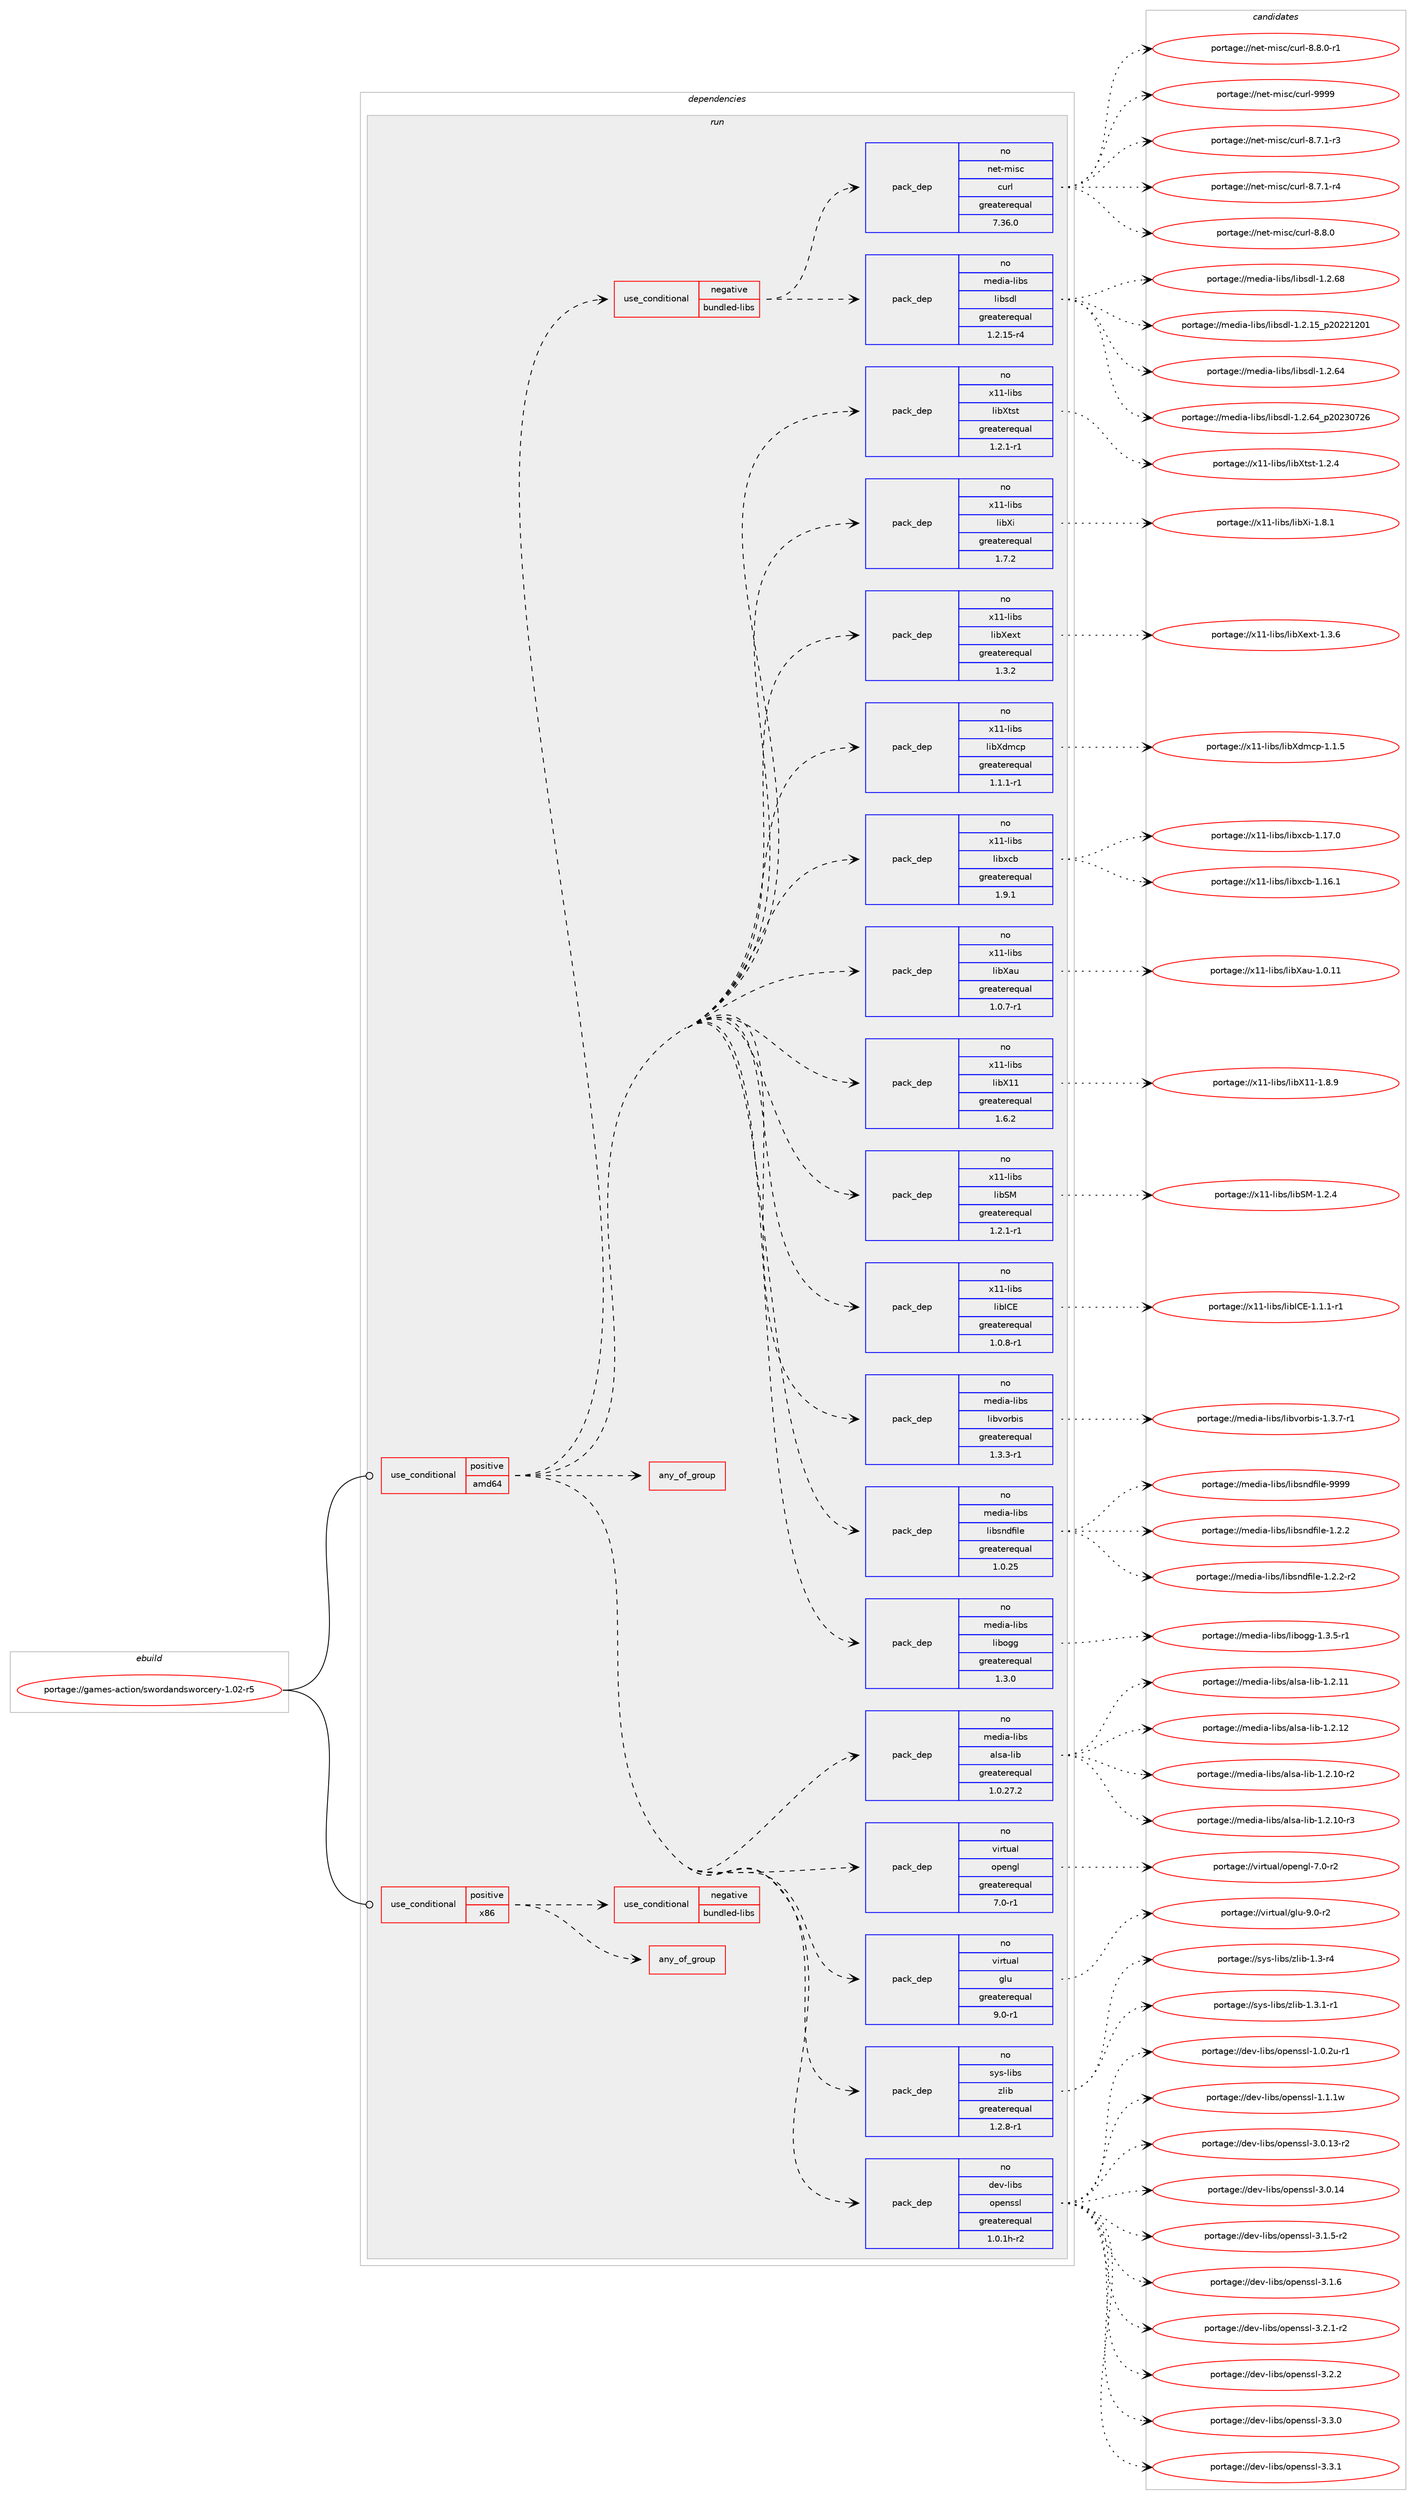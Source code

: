 digraph prolog {

# *************
# Graph options
# *************

newrank=true;
concentrate=true;
compound=true;
graph [rankdir=LR,fontname=Helvetica,fontsize=10,ranksep=1.5];#, ranksep=2.5, nodesep=0.2];
edge  [arrowhead=vee];
node  [fontname=Helvetica,fontsize=10];

# **********
# The ebuild
# **********

subgraph cluster_leftcol {
color=gray;
rank=same;
label=<<i>ebuild</i>>;
id [label="portage://games-action/swordandsworcery-1.02-r5", color=red, width=4, href="../games-action/swordandsworcery-1.02-r5.svg"];
}

# ****************
# The dependencies
# ****************

subgraph cluster_midcol {
color=gray;
label=<<i>dependencies</i>>;
subgraph cluster_compile {
fillcolor="#eeeeee";
style=filled;
label=<<i>compile</i>>;
}
subgraph cluster_compileandrun {
fillcolor="#eeeeee";
style=filled;
label=<<i>compile and run</i>>;
}
subgraph cluster_run {
fillcolor="#eeeeee";
style=filled;
label=<<i>run</i>>;
subgraph cond61418 {
dependency114128 [label=<<TABLE BORDER="0" CELLBORDER="1" CELLSPACING="0" CELLPADDING="4"><TR><TD ROWSPAN="3" CELLPADDING="10">use_conditional</TD></TR><TR><TD>positive</TD></TR><TR><TD>amd64</TD></TR></TABLE>>, shape=none, color=red];
subgraph pack51252 {
dependency114129 [label=<<TABLE BORDER="0" CELLBORDER="1" CELLSPACING="0" CELLPADDING="4" WIDTH="220"><TR><TD ROWSPAN="6" CELLPADDING="30">pack_dep</TD></TR><TR><TD WIDTH="110">no</TD></TR><TR><TD>dev-libs</TD></TR><TR><TD>openssl</TD></TR><TR><TD>greaterequal</TD></TR><TR><TD>1.0.1h-r2</TD></TR></TABLE>>, shape=none, color=blue];
}
dependency114128:e -> dependency114129:w [weight=20,style="dashed",arrowhead="vee"];
subgraph pack51253 {
dependency114130 [label=<<TABLE BORDER="0" CELLBORDER="1" CELLSPACING="0" CELLPADDING="4" WIDTH="220"><TR><TD ROWSPAN="6" CELLPADDING="30">pack_dep</TD></TR><TR><TD WIDTH="110">no</TD></TR><TR><TD>sys-libs</TD></TR><TR><TD>zlib</TD></TR><TR><TD>greaterequal</TD></TR><TR><TD>1.2.8-r1</TD></TR></TABLE>>, shape=none, color=blue];
}
dependency114128:e -> dependency114130:w [weight=20,style="dashed",arrowhead="vee"];
subgraph pack51254 {
dependency114131 [label=<<TABLE BORDER="0" CELLBORDER="1" CELLSPACING="0" CELLPADDING="4" WIDTH="220"><TR><TD ROWSPAN="6" CELLPADDING="30">pack_dep</TD></TR><TR><TD WIDTH="110">no</TD></TR><TR><TD>virtual</TD></TR><TR><TD>glu</TD></TR><TR><TD>greaterequal</TD></TR><TR><TD>9.0-r1</TD></TR></TABLE>>, shape=none, color=blue];
}
dependency114128:e -> dependency114131:w [weight=20,style="dashed",arrowhead="vee"];
subgraph pack51255 {
dependency114132 [label=<<TABLE BORDER="0" CELLBORDER="1" CELLSPACING="0" CELLPADDING="4" WIDTH="220"><TR><TD ROWSPAN="6" CELLPADDING="30">pack_dep</TD></TR><TR><TD WIDTH="110">no</TD></TR><TR><TD>virtual</TD></TR><TR><TD>opengl</TD></TR><TR><TD>greaterequal</TD></TR><TR><TD>7.0-r1</TD></TR></TABLE>>, shape=none, color=blue];
}
dependency114128:e -> dependency114132:w [weight=20,style="dashed",arrowhead="vee"];
subgraph pack51256 {
dependency114133 [label=<<TABLE BORDER="0" CELLBORDER="1" CELLSPACING="0" CELLPADDING="4" WIDTH="220"><TR><TD ROWSPAN="6" CELLPADDING="30">pack_dep</TD></TR><TR><TD WIDTH="110">no</TD></TR><TR><TD>media-libs</TD></TR><TR><TD>alsa-lib</TD></TR><TR><TD>greaterequal</TD></TR><TR><TD>1.0.27.2</TD></TR></TABLE>>, shape=none, color=blue];
}
dependency114128:e -> dependency114133:w [weight=20,style="dashed",arrowhead="vee"];
subgraph any1306 {
dependency114134 [label=<<TABLE BORDER="0" CELLBORDER="1" CELLSPACING="0" CELLPADDING="4"><TR><TD CELLPADDING="10">any_of_group</TD></TR></TABLE>>, shape=none, color=red];# *** BEGIN UNKNOWN DEPENDENCY TYPE (TODO) ***
# dependency114134 -> package_dependency(portage://games-action/swordandsworcery-1.02-r5,run,no,media-libs,flac,none,[,,],[slot(0),subslot(0)],[use(enable(abi_x86_32),negative)])
# *** END UNKNOWN DEPENDENCY TYPE (TODO) ***

# *** BEGIN UNKNOWN DEPENDENCY TYPE (TODO) ***
# dependency114134 -> package_dependency(portage://games-action/swordandsworcery-1.02-r5,run,no,media-libs,flac-compat,none,[,,],[slot(8.3.0)],[use(enable(abi_x86_32),negative)])
# *** END UNKNOWN DEPENDENCY TYPE (TODO) ***

}
dependency114128:e -> dependency114134:w [weight=20,style="dashed",arrowhead="vee"];
subgraph pack51257 {
dependency114135 [label=<<TABLE BORDER="0" CELLBORDER="1" CELLSPACING="0" CELLPADDING="4" WIDTH="220"><TR><TD ROWSPAN="6" CELLPADDING="30">pack_dep</TD></TR><TR><TD WIDTH="110">no</TD></TR><TR><TD>media-libs</TD></TR><TR><TD>libogg</TD></TR><TR><TD>greaterequal</TD></TR><TR><TD>1.3.0</TD></TR></TABLE>>, shape=none, color=blue];
}
dependency114128:e -> dependency114135:w [weight=20,style="dashed",arrowhead="vee"];
# *** BEGIN UNKNOWN DEPENDENCY TYPE (TODO) ***
# dependency114128 -> package_dependency(portage://games-action/swordandsworcery-1.02-r5,run,no,media-libs,libpulse,none,[,,],[],[use(enable(abi_x86_32),negative)])
# *** END UNKNOWN DEPENDENCY TYPE (TODO) ***

subgraph pack51258 {
dependency114136 [label=<<TABLE BORDER="0" CELLBORDER="1" CELLSPACING="0" CELLPADDING="4" WIDTH="220"><TR><TD ROWSPAN="6" CELLPADDING="30">pack_dep</TD></TR><TR><TD WIDTH="110">no</TD></TR><TR><TD>media-libs</TD></TR><TR><TD>libsndfile</TD></TR><TR><TD>greaterequal</TD></TR><TR><TD>1.0.25</TD></TR></TABLE>>, shape=none, color=blue];
}
dependency114128:e -> dependency114136:w [weight=20,style="dashed",arrowhead="vee"];
subgraph pack51259 {
dependency114137 [label=<<TABLE BORDER="0" CELLBORDER="1" CELLSPACING="0" CELLPADDING="4" WIDTH="220"><TR><TD ROWSPAN="6" CELLPADDING="30">pack_dep</TD></TR><TR><TD WIDTH="110">no</TD></TR><TR><TD>media-libs</TD></TR><TR><TD>libvorbis</TD></TR><TR><TD>greaterequal</TD></TR><TR><TD>1.3.3-r1</TD></TR></TABLE>>, shape=none, color=blue];
}
dependency114128:e -> dependency114137:w [weight=20,style="dashed",arrowhead="vee"];
subgraph pack51260 {
dependency114138 [label=<<TABLE BORDER="0" CELLBORDER="1" CELLSPACING="0" CELLPADDING="4" WIDTH="220"><TR><TD ROWSPAN="6" CELLPADDING="30">pack_dep</TD></TR><TR><TD WIDTH="110">no</TD></TR><TR><TD>x11-libs</TD></TR><TR><TD>libICE</TD></TR><TR><TD>greaterequal</TD></TR><TR><TD>1.0.8-r1</TD></TR></TABLE>>, shape=none, color=blue];
}
dependency114128:e -> dependency114138:w [weight=20,style="dashed",arrowhead="vee"];
subgraph pack51261 {
dependency114139 [label=<<TABLE BORDER="0" CELLBORDER="1" CELLSPACING="0" CELLPADDING="4" WIDTH="220"><TR><TD ROWSPAN="6" CELLPADDING="30">pack_dep</TD></TR><TR><TD WIDTH="110">no</TD></TR><TR><TD>x11-libs</TD></TR><TR><TD>libSM</TD></TR><TR><TD>greaterequal</TD></TR><TR><TD>1.2.1-r1</TD></TR></TABLE>>, shape=none, color=blue];
}
dependency114128:e -> dependency114139:w [weight=20,style="dashed",arrowhead="vee"];
subgraph pack51262 {
dependency114140 [label=<<TABLE BORDER="0" CELLBORDER="1" CELLSPACING="0" CELLPADDING="4" WIDTH="220"><TR><TD ROWSPAN="6" CELLPADDING="30">pack_dep</TD></TR><TR><TD WIDTH="110">no</TD></TR><TR><TD>x11-libs</TD></TR><TR><TD>libX11</TD></TR><TR><TD>greaterequal</TD></TR><TR><TD>1.6.2</TD></TR></TABLE>>, shape=none, color=blue];
}
dependency114128:e -> dependency114140:w [weight=20,style="dashed",arrowhead="vee"];
subgraph pack51263 {
dependency114141 [label=<<TABLE BORDER="0" CELLBORDER="1" CELLSPACING="0" CELLPADDING="4" WIDTH="220"><TR><TD ROWSPAN="6" CELLPADDING="30">pack_dep</TD></TR><TR><TD WIDTH="110">no</TD></TR><TR><TD>x11-libs</TD></TR><TR><TD>libXau</TD></TR><TR><TD>greaterequal</TD></TR><TR><TD>1.0.7-r1</TD></TR></TABLE>>, shape=none, color=blue];
}
dependency114128:e -> dependency114141:w [weight=20,style="dashed",arrowhead="vee"];
subgraph pack51264 {
dependency114142 [label=<<TABLE BORDER="0" CELLBORDER="1" CELLSPACING="0" CELLPADDING="4" WIDTH="220"><TR><TD ROWSPAN="6" CELLPADDING="30">pack_dep</TD></TR><TR><TD WIDTH="110">no</TD></TR><TR><TD>x11-libs</TD></TR><TR><TD>libxcb</TD></TR><TR><TD>greaterequal</TD></TR><TR><TD>1.9.1</TD></TR></TABLE>>, shape=none, color=blue];
}
dependency114128:e -> dependency114142:w [weight=20,style="dashed",arrowhead="vee"];
subgraph pack51265 {
dependency114143 [label=<<TABLE BORDER="0" CELLBORDER="1" CELLSPACING="0" CELLPADDING="4" WIDTH="220"><TR><TD ROWSPAN="6" CELLPADDING="30">pack_dep</TD></TR><TR><TD WIDTH="110">no</TD></TR><TR><TD>x11-libs</TD></TR><TR><TD>libXdmcp</TD></TR><TR><TD>greaterequal</TD></TR><TR><TD>1.1.1-r1</TD></TR></TABLE>>, shape=none, color=blue];
}
dependency114128:e -> dependency114143:w [weight=20,style="dashed",arrowhead="vee"];
subgraph pack51266 {
dependency114144 [label=<<TABLE BORDER="0" CELLBORDER="1" CELLSPACING="0" CELLPADDING="4" WIDTH="220"><TR><TD ROWSPAN="6" CELLPADDING="30">pack_dep</TD></TR><TR><TD WIDTH="110">no</TD></TR><TR><TD>x11-libs</TD></TR><TR><TD>libXext</TD></TR><TR><TD>greaterequal</TD></TR><TR><TD>1.3.2</TD></TR></TABLE>>, shape=none, color=blue];
}
dependency114128:e -> dependency114144:w [weight=20,style="dashed",arrowhead="vee"];
subgraph pack51267 {
dependency114145 [label=<<TABLE BORDER="0" CELLBORDER="1" CELLSPACING="0" CELLPADDING="4" WIDTH="220"><TR><TD ROWSPAN="6" CELLPADDING="30">pack_dep</TD></TR><TR><TD WIDTH="110">no</TD></TR><TR><TD>x11-libs</TD></TR><TR><TD>libXi</TD></TR><TR><TD>greaterequal</TD></TR><TR><TD>1.7.2</TD></TR></TABLE>>, shape=none, color=blue];
}
dependency114128:e -> dependency114145:w [weight=20,style="dashed",arrowhead="vee"];
subgraph pack51268 {
dependency114146 [label=<<TABLE BORDER="0" CELLBORDER="1" CELLSPACING="0" CELLPADDING="4" WIDTH="220"><TR><TD ROWSPAN="6" CELLPADDING="30">pack_dep</TD></TR><TR><TD WIDTH="110">no</TD></TR><TR><TD>x11-libs</TD></TR><TR><TD>libXtst</TD></TR><TR><TD>greaterequal</TD></TR><TR><TD>1.2.1-r1</TD></TR></TABLE>>, shape=none, color=blue];
}
dependency114128:e -> dependency114146:w [weight=20,style="dashed",arrowhead="vee"];
subgraph cond61419 {
dependency114147 [label=<<TABLE BORDER="0" CELLBORDER="1" CELLSPACING="0" CELLPADDING="4"><TR><TD ROWSPAN="3" CELLPADDING="10">use_conditional</TD></TR><TR><TD>negative</TD></TR><TR><TD>bundled-libs</TD></TR></TABLE>>, shape=none, color=red];
subgraph pack51269 {
dependency114148 [label=<<TABLE BORDER="0" CELLBORDER="1" CELLSPACING="0" CELLPADDING="4" WIDTH="220"><TR><TD ROWSPAN="6" CELLPADDING="30">pack_dep</TD></TR><TR><TD WIDTH="110">no</TD></TR><TR><TD>media-libs</TD></TR><TR><TD>libsdl</TD></TR><TR><TD>greaterequal</TD></TR><TR><TD>1.2.15-r4</TD></TR></TABLE>>, shape=none, color=blue];
}
dependency114147:e -> dependency114148:w [weight=20,style="dashed",arrowhead="vee"];
subgraph pack51270 {
dependency114149 [label=<<TABLE BORDER="0" CELLBORDER="1" CELLSPACING="0" CELLPADDING="4" WIDTH="220"><TR><TD ROWSPAN="6" CELLPADDING="30">pack_dep</TD></TR><TR><TD WIDTH="110">no</TD></TR><TR><TD>net-misc</TD></TR><TR><TD>curl</TD></TR><TR><TD>greaterequal</TD></TR><TR><TD>7.36.0</TD></TR></TABLE>>, shape=none, color=blue];
}
dependency114147:e -> dependency114149:w [weight=20,style="dashed",arrowhead="vee"];
}
dependency114128:e -> dependency114147:w [weight=20,style="dashed",arrowhead="vee"];
}
id:e -> dependency114128:w [weight=20,style="solid",arrowhead="odot"];
subgraph cond61420 {
dependency114150 [label=<<TABLE BORDER="0" CELLBORDER="1" CELLSPACING="0" CELLPADDING="4"><TR><TD ROWSPAN="3" CELLPADDING="10">use_conditional</TD></TR><TR><TD>positive</TD></TR><TR><TD>x86</TD></TR></TABLE>>, shape=none, color=red];
# *** BEGIN UNKNOWN DEPENDENCY TYPE (TODO) ***
# dependency114150 -> package_dependency(portage://games-action/swordandsworcery-1.02-r5,run,no,dev-libs,openssl,none,[,,],[slot(0),equal],[])
# *** END UNKNOWN DEPENDENCY TYPE (TODO) ***

# *** BEGIN UNKNOWN DEPENDENCY TYPE (TODO) ***
# dependency114150 -> package_dependency(portage://games-action/swordandsworcery-1.02-r5,run,no,media-libs,alsa-lib,none,[,,],[],[])
# *** END UNKNOWN DEPENDENCY TYPE (TODO) ***

subgraph any1307 {
dependency114151 [label=<<TABLE BORDER="0" CELLBORDER="1" CELLSPACING="0" CELLPADDING="4"><TR><TD CELLPADDING="10">any_of_group</TD></TR></TABLE>>, shape=none, color=red];# *** BEGIN UNKNOWN DEPENDENCY TYPE (TODO) ***
# dependency114151 -> package_dependency(portage://games-action/swordandsworcery-1.02-r5,run,no,media-libs,flac,none,[,,],[slot(0),subslot(0)],[])
# *** END UNKNOWN DEPENDENCY TYPE (TODO) ***

# *** BEGIN UNKNOWN DEPENDENCY TYPE (TODO) ***
# dependency114151 -> package_dependency(portage://games-action/swordandsworcery-1.02-r5,run,no,media-libs,flac-compat,none,[,,],[slot(8.3.0)],[])
# *** END UNKNOWN DEPENDENCY TYPE (TODO) ***

}
dependency114150:e -> dependency114151:w [weight=20,style="dashed",arrowhead="vee"];
# *** BEGIN UNKNOWN DEPENDENCY TYPE (TODO) ***
# dependency114150 -> package_dependency(portage://games-action/swordandsworcery-1.02-r5,run,no,media-libs,libogg,none,[,,],[],[])
# *** END UNKNOWN DEPENDENCY TYPE (TODO) ***

# *** BEGIN UNKNOWN DEPENDENCY TYPE (TODO) ***
# dependency114150 -> package_dependency(portage://games-action/swordandsworcery-1.02-r5,run,no,media-libs,libpulse,none,[,,],[],[])
# *** END UNKNOWN DEPENDENCY TYPE (TODO) ***

# *** BEGIN UNKNOWN DEPENDENCY TYPE (TODO) ***
# dependency114150 -> package_dependency(portage://games-action/swordandsworcery-1.02-r5,run,no,media-libs,libsndfile,none,[,,],[],[])
# *** END UNKNOWN DEPENDENCY TYPE (TODO) ***

# *** BEGIN UNKNOWN DEPENDENCY TYPE (TODO) ***
# dependency114150 -> package_dependency(portage://games-action/swordandsworcery-1.02-r5,run,no,media-libs,libvorbis,none,[,,],[],[])
# *** END UNKNOWN DEPENDENCY TYPE (TODO) ***

# *** BEGIN UNKNOWN DEPENDENCY TYPE (TODO) ***
# dependency114150 -> package_dependency(portage://games-action/swordandsworcery-1.02-r5,run,no,sys-libs,zlib,none,[,,],[],[])
# *** END UNKNOWN DEPENDENCY TYPE (TODO) ***

# *** BEGIN UNKNOWN DEPENDENCY TYPE (TODO) ***
# dependency114150 -> package_dependency(portage://games-action/swordandsworcery-1.02-r5,run,no,virtual,glu,none,[,,],[],[])
# *** END UNKNOWN DEPENDENCY TYPE (TODO) ***

# *** BEGIN UNKNOWN DEPENDENCY TYPE (TODO) ***
# dependency114150 -> package_dependency(portage://games-action/swordandsworcery-1.02-r5,run,no,x11-libs,libICE,none,[,,],[],[])
# *** END UNKNOWN DEPENDENCY TYPE (TODO) ***

# *** BEGIN UNKNOWN DEPENDENCY TYPE (TODO) ***
# dependency114150 -> package_dependency(portage://games-action/swordandsworcery-1.02-r5,run,no,x11-libs,libSM,none,[,,],[],[])
# *** END UNKNOWN DEPENDENCY TYPE (TODO) ***

# *** BEGIN UNKNOWN DEPENDENCY TYPE (TODO) ***
# dependency114150 -> package_dependency(portage://games-action/swordandsworcery-1.02-r5,run,no,x11-libs,libX11,none,[,,],[],[])
# *** END UNKNOWN DEPENDENCY TYPE (TODO) ***

# *** BEGIN UNKNOWN DEPENDENCY TYPE (TODO) ***
# dependency114150 -> package_dependency(portage://games-action/swordandsworcery-1.02-r5,run,no,x11-libs,libXau,none,[,,],[],[])
# *** END UNKNOWN DEPENDENCY TYPE (TODO) ***

# *** BEGIN UNKNOWN DEPENDENCY TYPE (TODO) ***
# dependency114150 -> package_dependency(portage://games-action/swordandsworcery-1.02-r5,run,no,x11-libs,libxcb,none,[,,],[],[])
# *** END UNKNOWN DEPENDENCY TYPE (TODO) ***

# *** BEGIN UNKNOWN DEPENDENCY TYPE (TODO) ***
# dependency114150 -> package_dependency(portage://games-action/swordandsworcery-1.02-r5,run,no,x11-libs,libXdmcp,none,[,,],[],[])
# *** END UNKNOWN DEPENDENCY TYPE (TODO) ***

# *** BEGIN UNKNOWN DEPENDENCY TYPE (TODO) ***
# dependency114150 -> package_dependency(portage://games-action/swordandsworcery-1.02-r5,run,no,x11-libs,libXext,none,[,,],[],[])
# *** END UNKNOWN DEPENDENCY TYPE (TODO) ***

# *** BEGIN UNKNOWN DEPENDENCY TYPE (TODO) ***
# dependency114150 -> package_dependency(portage://games-action/swordandsworcery-1.02-r5,run,no,x11-libs,libXi,none,[,,],[],[])
# *** END UNKNOWN DEPENDENCY TYPE (TODO) ***

# *** BEGIN UNKNOWN DEPENDENCY TYPE (TODO) ***
# dependency114150 -> package_dependency(portage://games-action/swordandsworcery-1.02-r5,run,no,x11-libs,libXtst,none,[,,],[],[])
# *** END UNKNOWN DEPENDENCY TYPE (TODO) ***

subgraph cond61421 {
dependency114152 [label=<<TABLE BORDER="0" CELLBORDER="1" CELLSPACING="0" CELLPADDING="4"><TR><TD ROWSPAN="3" CELLPADDING="10">use_conditional</TD></TR><TR><TD>negative</TD></TR><TR><TD>bundled-libs</TD></TR></TABLE>>, shape=none, color=red];
# *** BEGIN UNKNOWN DEPENDENCY TYPE (TODO) ***
# dependency114152 -> package_dependency(portage://games-action/swordandsworcery-1.02-r5,run,no,media-libs,libsdl,none,[,,],[],[use(enable(X),none),use(enable(sound),none),use(enable(video),none),use(enable(opengl),none),use(enable(joystick),none)])
# *** END UNKNOWN DEPENDENCY TYPE (TODO) ***

# *** BEGIN UNKNOWN DEPENDENCY TYPE (TODO) ***
# dependency114152 -> package_dependency(portage://games-action/swordandsworcery-1.02-r5,run,no,net-misc,curl,none,[,,],[],[])
# *** END UNKNOWN DEPENDENCY TYPE (TODO) ***

}
dependency114150:e -> dependency114152:w [weight=20,style="dashed",arrowhead="vee"];
}
id:e -> dependency114150:w [weight=20,style="solid",arrowhead="odot"];
# *** BEGIN UNKNOWN DEPENDENCY TYPE (TODO) ***
# id -> package_dependency(portage://games-action/swordandsworcery-1.02-r5,run,no,virtual,opengl,none,[,,],[],[])
# *** END UNKNOWN DEPENDENCY TYPE (TODO) ***

}
}

# **************
# The candidates
# **************

subgraph cluster_choices {
rank=same;
color=gray;
label=<<i>candidates</i>>;

subgraph choice51252 {
color=black;
nodesep=1;
choice1001011184510810598115471111121011101151151084549464846501174511449 [label="portage://dev-libs/openssl-1.0.2u-r1", color=red, width=4,href="../dev-libs/openssl-1.0.2u-r1.svg"];
choice100101118451081059811547111112101110115115108454946494649119 [label="portage://dev-libs/openssl-1.1.1w", color=red, width=4,href="../dev-libs/openssl-1.1.1w.svg"];
choice100101118451081059811547111112101110115115108455146484649514511450 [label="portage://dev-libs/openssl-3.0.13-r2", color=red, width=4,href="../dev-libs/openssl-3.0.13-r2.svg"];
choice10010111845108105981154711111210111011511510845514648464952 [label="portage://dev-libs/openssl-3.0.14", color=red, width=4,href="../dev-libs/openssl-3.0.14.svg"];
choice1001011184510810598115471111121011101151151084551464946534511450 [label="portage://dev-libs/openssl-3.1.5-r2", color=red, width=4,href="../dev-libs/openssl-3.1.5-r2.svg"];
choice100101118451081059811547111112101110115115108455146494654 [label="portage://dev-libs/openssl-3.1.6", color=red, width=4,href="../dev-libs/openssl-3.1.6.svg"];
choice1001011184510810598115471111121011101151151084551465046494511450 [label="portage://dev-libs/openssl-3.2.1-r2", color=red, width=4,href="../dev-libs/openssl-3.2.1-r2.svg"];
choice100101118451081059811547111112101110115115108455146504650 [label="portage://dev-libs/openssl-3.2.2", color=red, width=4,href="../dev-libs/openssl-3.2.2.svg"];
choice100101118451081059811547111112101110115115108455146514648 [label="portage://dev-libs/openssl-3.3.0", color=red, width=4,href="../dev-libs/openssl-3.3.0.svg"];
choice100101118451081059811547111112101110115115108455146514649 [label="portage://dev-libs/openssl-3.3.1", color=red, width=4,href="../dev-libs/openssl-3.3.1.svg"];
dependency114129:e -> choice1001011184510810598115471111121011101151151084549464846501174511449:w [style=dotted,weight="100"];
dependency114129:e -> choice100101118451081059811547111112101110115115108454946494649119:w [style=dotted,weight="100"];
dependency114129:e -> choice100101118451081059811547111112101110115115108455146484649514511450:w [style=dotted,weight="100"];
dependency114129:e -> choice10010111845108105981154711111210111011511510845514648464952:w [style=dotted,weight="100"];
dependency114129:e -> choice1001011184510810598115471111121011101151151084551464946534511450:w [style=dotted,weight="100"];
dependency114129:e -> choice100101118451081059811547111112101110115115108455146494654:w [style=dotted,weight="100"];
dependency114129:e -> choice1001011184510810598115471111121011101151151084551465046494511450:w [style=dotted,weight="100"];
dependency114129:e -> choice100101118451081059811547111112101110115115108455146504650:w [style=dotted,weight="100"];
dependency114129:e -> choice100101118451081059811547111112101110115115108455146514648:w [style=dotted,weight="100"];
dependency114129:e -> choice100101118451081059811547111112101110115115108455146514649:w [style=dotted,weight="100"];
}
subgraph choice51253 {
color=black;
nodesep=1;
choice11512111545108105981154712210810598454946514511452 [label="portage://sys-libs/zlib-1.3-r4", color=red, width=4,href="../sys-libs/zlib-1.3-r4.svg"];
choice115121115451081059811547122108105984549465146494511449 [label="portage://sys-libs/zlib-1.3.1-r1", color=red, width=4,href="../sys-libs/zlib-1.3.1-r1.svg"];
dependency114130:e -> choice11512111545108105981154712210810598454946514511452:w [style=dotted,weight="100"];
dependency114130:e -> choice115121115451081059811547122108105984549465146494511449:w [style=dotted,weight="100"];
}
subgraph choice51254 {
color=black;
nodesep=1;
choice1181051141161179710847103108117455746484511450 [label="portage://virtual/glu-9.0-r2", color=red, width=4,href="../virtual/glu-9.0-r2.svg"];
dependency114131:e -> choice1181051141161179710847103108117455746484511450:w [style=dotted,weight="100"];
}
subgraph choice51255 {
color=black;
nodesep=1;
choice1181051141161179710847111112101110103108455546484511450 [label="portage://virtual/opengl-7.0-r2", color=red, width=4,href="../virtual/opengl-7.0-r2.svg"];
dependency114132:e -> choice1181051141161179710847111112101110103108455546484511450:w [style=dotted,weight="100"];
}
subgraph choice51256 {
color=black;
nodesep=1;
choice1091011001059745108105981154797108115974510810598454946504649484511450 [label="portage://media-libs/alsa-lib-1.2.10-r2", color=red, width=4,href="../media-libs/alsa-lib-1.2.10-r2.svg"];
choice1091011001059745108105981154797108115974510810598454946504649484511451 [label="portage://media-libs/alsa-lib-1.2.10-r3", color=red, width=4,href="../media-libs/alsa-lib-1.2.10-r3.svg"];
choice109101100105974510810598115479710811597451081059845494650464949 [label="portage://media-libs/alsa-lib-1.2.11", color=red, width=4,href="../media-libs/alsa-lib-1.2.11.svg"];
choice109101100105974510810598115479710811597451081059845494650464950 [label="portage://media-libs/alsa-lib-1.2.12", color=red, width=4,href="../media-libs/alsa-lib-1.2.12.svg"];
dependency114133:e -> choice1091011001059745108105981154797108115974510810598454946504649484511450:w [style=dotted,weight="100"];
dependency114133:e -> choice1091011001059745108105981154797108115974510810598454946504649484511451:w [style=dotted,weight="100"];
dependency114133:e -> choice109101100105974510810598115479710811597451081059845494650464949:w [style=dotted,weight="100"];
dependency114133:e -> choice109101100105974510810598115479710811597451081059845494650464950:w [style=dotted,weight="100"];
}
subgraph choice51257 {
color=black;
nodesep=1;
choice10910110010597451081059811547108105981111031034549465146534511449 [label="portage://media-libs/libogg-1.3.5-r1", color=red, width=4,href="../media-libs/libogg-1.3.5-r1.svg"];
dependency114135:e -> choice10910110010597451081059811547108105981111031034549465146534511449:w [style=dotted,weight="100"];
}
subgraph choice51258 {
color=black;
nodesep=1;
choice1091011001059745108105981154710810598115110100102105108101454946504650 [label="portage://media-libs/libsndfile-1.2.2", color=red, width=4,href="../media-libs/libsndfile-1.2.2.svg"];
choice10910110010597451081059811547108105981151101001021051081014549465046504511450 [label="portage://media-libs/libsndfile-1.2.2-r2", color=red, width=4,href="../media-libs/libsndfile-1.2.2-r2.svg"];
choice10910110010597451081059811547108105981151101001021051081014557575757 [label="portage://media-libs/libsndfile-9999", color=red, width=4,href="../media-libs/libsndfile-9999.svg"];
dependency114136:e -> choice1091011001059745108105981154710810598115110100102105108101454946504650:w [style=dotted,weight="100"];
dependency114136:e -> choice10910110010597451081059811547108105981151101001021051081014549465046504511450:w [style=dotted,weight="100"];
dependency114136:e -> choice10910110010597451081059811547108105981151101001021051081014557575757:w [style=dotted,weight="100"];
}
subgraph choice51259 {
color=black;
nodesep=1;
choice1091011001059745108105981154710810598118111114981051154549465146554511449 [label="portage://media-libs/libvorbis-1.3.7-r1", color=red, width=4,href="../media-libs/libvorbis-1.3.7-r1.svg"];
dependency114137:e -> choice1091011001059745108105981154710810598118111114981051154549465146554511449:w [style=dotted,weight="100"];
}
subgraph choice51260 {
color=black;
nodesep=1;
choice1204949451081059811547108105987367694549464946494511449 [label="portage://x11-libs/libICE-1.1.1-r1", color=red, width=4,href="../x11-libs/libICE-1.1.1-r1.svg"];
dependency114138:e -> choice1204949451081059811547108105987367694549464946494511449:w [style=dotted,weight="100"];
}
subgraph choice51261 {
color=black;
nodesep=1;
choice1204949451081059811547108105988377454946504652 [label="portage://x11-libs/libSM-1.2.4", color=red, width=4,href="../x11-libs/libSM-1.2.4.svg"];
dependency114139:e -> choice1204949451081059811547108105988377454946504652:w [style=dotted,weight="100"];
}
subgraph choice51262 {
color=black;
nodesep=1;
choice120494945108105981154710810598884949454946564657 [label="portage://x11-libs/libX11-1.8.9", color=red, width=4,href="../x11-libs/libX11-1.8.9.svg"];
dependency114140:e -> choice120494945108105981154710810598884949454946564657:w [style=dotted,weight="100"];
}
subgraph choice51263 {
color=black;
nodesep=1;
choice120494945108105981154710810598889711745494648464949 [label="portage://x11-libs/libXau-1.0.11", color=red, width=4,href="../x11-libs/libXau-1.0.11.svg"];
dependency114141:e -> choice120494945108105981154710810598889711745494648464949:w [style=dotted,weight="100"];
}
subgraph choice51264 {
color=black;
nodesep=1;
choice120494945108105981154710810598120999845494649544649 [label="portage://x11-libs/libxcb-1.16.1", color=red, width=4,href="../x11-libs/libxcb-1.16.1.svg"];
choice120494945108105981154710810598120999845494649554648 [label="portage://x11-libs/libxcb-1.17.0", color=red, width=4,href="../x11-libs/libxcb-1.17.0.svg"];
dependency114142:e -> choice120494945108105981154710810598120999845494649544649:w [style=dotted,weight="100"];
dependency114142:e -> choice120494945108105981154710810598120999845494649554648:w [style=dotted,weight="100"];
}
subgraph choice51265 {
color=black;
nodesep=1;
choice1204949451081059811547108105988810010999112454946494653 [label="portage://x11-libs/libXdmcp-1.1.5", color=red, width=4,href="../x11-libs/libXdmcp-1.1.5.svg"];
dependency114143:e -> choice1204949451081059811547108105988810010999112454946494653:w [style=dotted,weight="100"];
}
subgraph choice51266 {
color=black;
nodesep=1;
choice12049494510810598115471081059888101120116454946514654 [label="portage://x11-libs/libXext-1.3.6", color=red, width=4,href="../x11-libs/libXext-1.3.6.svg"];
dependency114144:e -> choice12049494510810598115471081059888101120116454946514654:w [style=dotted,weight="100"];
}
subgraph choice51267 {
color=black;
nodesep=1;
choice12049494510810598115471081059888105454946564649 [label="portage://x11-libs/libXi-1.8.1", color=red, width=4,href="../x11-libs/libXi-1.8.1.svg"];
dependency114145:e -> choice12049494510810598115471081059888105454946564649:w [style=dotted,weight="100"];
}
subgraph choice51268 {
color=black;
nodesep=1;
choice12049494510810598115471081059888116115116454946504652 [label="portage://x11-libs/libXtst-1.2.4", color=red, width=4,href="../x11-libs/libXtst-1.2.4.svg"];
dependency114146:e -> choice12049494510810598115471081059888116115116454946504652:w [style=dotted,weight="100"];
}
subgraph choice51269 {
color=black;
nodesep=1;
choice109101100105974510810598115471081059811510010845494650464953951125048505049504849 [label="portage://media-libs/libsdl-1.2.15_p20221201", color=red, width=4,href="../media-libs/libsdl-1.2.15_p20221201.svg"];
choice109101100105974510810598115471081059811510010845494650465452 [label="portage://media-libs/libsdl-1.2.64", color=red, width=4,href="../media-libs/libsdl-1.2.64.svg"];
choice109101100105974510810598115471081059811510010845494650465452951125048505148555054 [label="portage://media-libs/libsdl-1.2.64_p20230726", color=red, width=4,href="../media-libs/libsdl-1.2.64_p20230726.svg"];
choice109101100105974510810598115471081059811510010845494650465456 [label="portage://media-libs/libsdl-1.2.68", color=red, width=4,href="../media-libs/libsdl-1.2.68.svg"];
dependency114148:e -> choice109101100105974510810598115471081059811510010845494650464953951125048505049504849:w [style=dotted,weight="100"];
dependency114148:e -> choice109101100105974510810598115471081059811510010845494650465452:w [style=dotted,weight="100"];
dependency114148:e -> choice109101100105974510810598115471081059811510010845494650465452951125048505148555054:w [style=dotted,weight="100"];
dependency114148:e -> choice109101100105974510810598115471081059811510010845494650465456:w [style=dotted,weight="100"];
}
subgraph choice51270 {
color=black;
nodesep=1;
choice110101116451091051159947991171141084556465546494511451 [label="portage://net-misc/curl-8.7.1-r3", color=red, width=4,href="../net-misc/curl-8.7.1-r3.svg"];
choice110101116451091051159947991171141084556465546494511452 [label="portage://net-misc/curl-8.7.1-r4", color=red, width=4,href="../net-misc/curl-8.7.1-r4.svg"];
choice11010111645109105115994799117114108455646564648 [label="portage://net-misc/curl-8.8.0", color=red, width=4,href="../net-misc/curl-8.8.0.svg"];
choice110101116451091051159947991171141084556465646484511449 [label="portage://net-misc/curl-8.8.0-r1", color=red, width=4,href="../net-misc/curl-8.8.0-r1.svg"];
choice110101116451091051159947991171141084557575757 [label="portage://net-misc/curl-9999", color=red, width=4,href="../net-misc/curl-9999.svg"];
dependency114149:e -> choice110101116451091051159947991171141084556465546494511451:w [style=dotted,weight="100"];
dependency114149:e -> choice110101116451091051159947991171141084556465546494511452:w [style=dotted,weight="100"];
dependency114149:e -> choice11010111645109105115994799117114108455646564648:w [style=dotted,weight="100"];
dependency114149:e -> choice110101116451091051159947991171141084556465646484511449:w [style=dotted,weight="100"];
dependency114149:e -> choice110101116451091051159947991171141084557575757:w [style=dotted,weight="100"];
}
}

}
